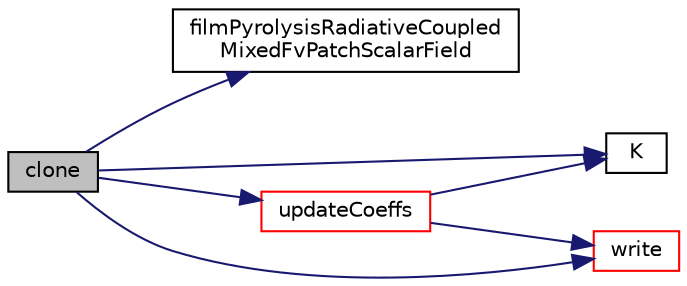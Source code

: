 digraph "clone"
{
  bgcolor="transparent";
  edge [fontname="Helvetica",fontsize="10",labelfontname="Helvetica",labelfontsize="10"];
  node [fontname="Helvetica",fontsize="10",shape=record];
  rankdir="LR";
  Node72 [label="clone",height=0.2,width=0.4,color="black", fillcolor="grey75", style="filled", fontcolor="black"];
  Node72 -> Node73 [color="midnightblue",fontsize="10",style="solid",fontname="Helvetica"];
  Node73 [label="filmPyrolysisRadiativeCoupled\lMixedFvPatchScalarField",height=0.2,width=0.4,color="black",URL="$a30057.html#a1bdcd6a656ea3867f4ffa06e0eb51e41",tooltip="Construct from patch and internal field. "];
  Node72 -> Node74 [color="midnightblue",fontsize="10",style="solid",fontname="Helvetica"];
  Node74 [label="K",height=0.2,width=0.4,color="black",URL="$a30057.html#aaf951b3c82c3f272038e27508fba1c6c",tooltip="Get corresponding K field. "];
  Node72 -> Node75 [color="midnightblue",fontsize="10",style="solid",fontname="Helvetica"];
  Node75 [label="updateCoeffs",height=0.2,width=0.4,color="red",URL="$a30057.html#a7e24eafac629d3733181cd942d4c902f",tooltip="Update the coefficients associated with the patch field. "];
  Node75 -> Node74 [color="midnightblue",fontsize="10",style="solid",fontname="Helvetica"];
  Node75 -> Node575 [color="midnightblue",fontsize="10",style="solid",fontname="Helvetica"];
  Node575 [label="write",height=0.2,width=0.4,color="red",URL="$a30057.html#a293fdfec8bdfbd5c3913ab4c9f3454ff",tooltip="Write. "];
  Node72 -> Node575 [color="midnightblue",fontsize="10",style="solid",fontname="Helvetica"];
}
